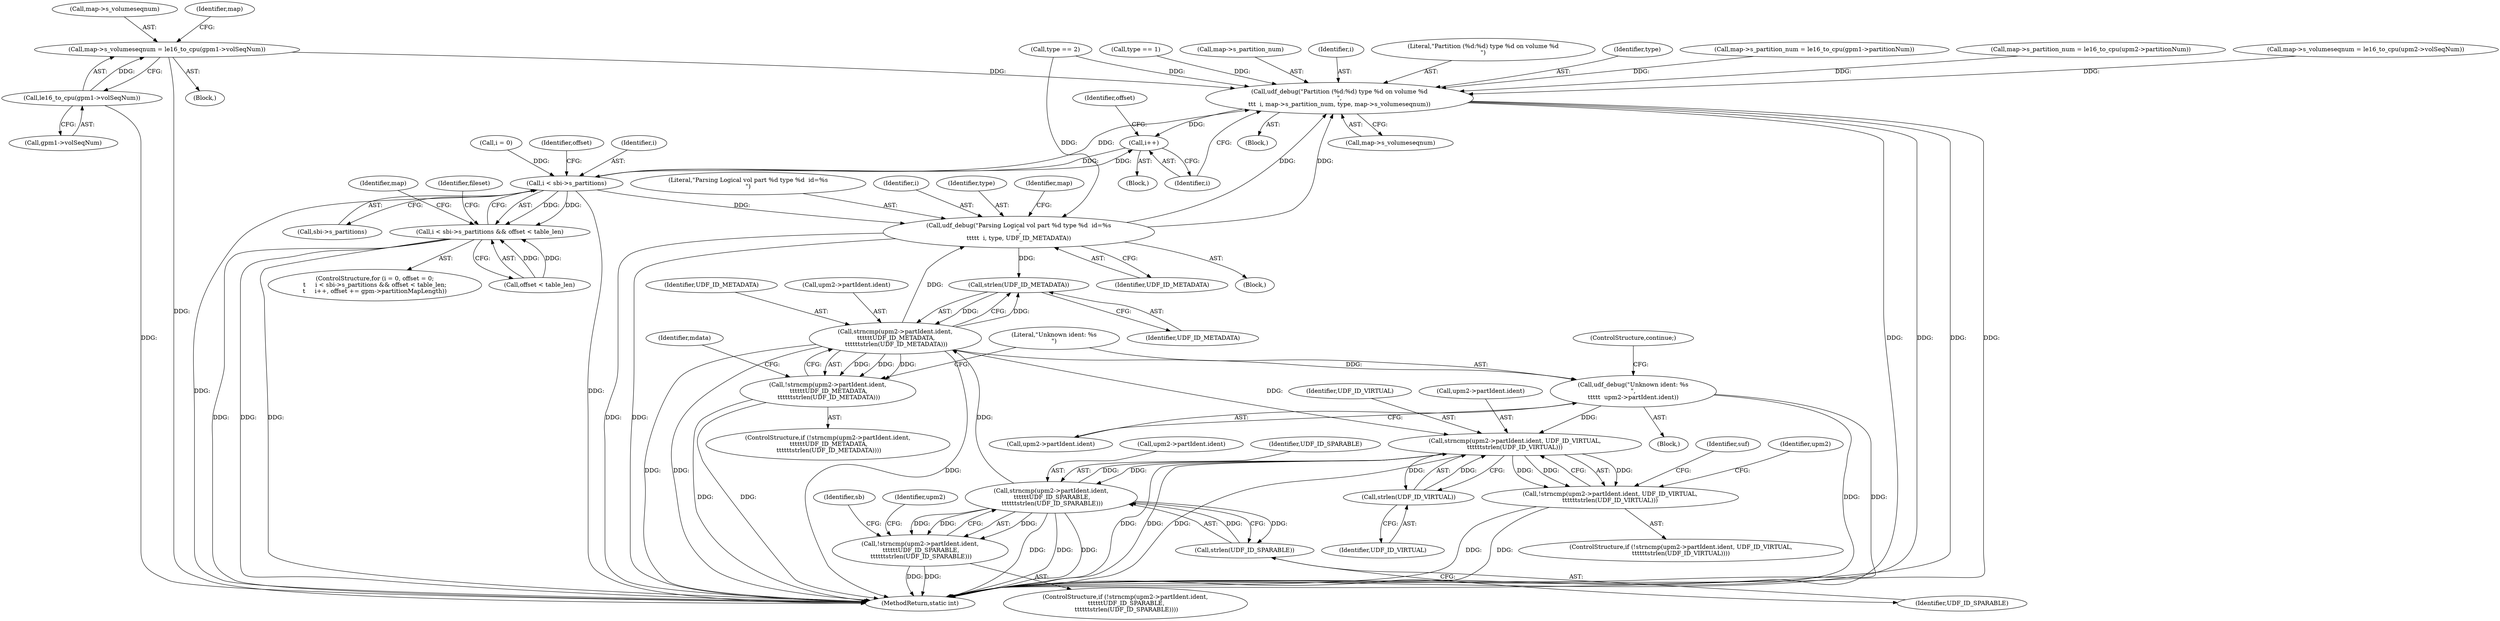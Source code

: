 digraph "0_linux_1df2ae31c724e57be9d7ac00d78db8a5dabdd050@pointer" {
"1000252" [label="(Call,map->s_volumeseqnum = le16_to_cpu(gpm1->volSeqNum))"];
"1000256" [label="(Call,le16_to_cpu(gpm1->volSeqNum))"];
"1000534" [label="(Call,udf_debug(\"Partition (%d:%d) type %d on volume %d\n\",\n\t\t\t  i, map->s_partition_num, type, map->s_volumeseqnum))"];
"1000204" [label="(Call,i++)"];
"1000195" [label="(Call,i < sbi->s_partitions)"];
"1000194" [label="(Call,i < sbi->s_partitions && offset < table_len)"];
"1000393" [label="(Call,udf_debug(\"Parsing Logical vol part %d type %d  id=%s\n\",\n\t\t\t\t\t  i, type, UDF_ID_METADATA))"];
"1000370" [label="(Call,strlen(UDF_ID_METADATA))"];
"1000363" [label="(Call,strncmp(upm2->partIdent.ident,\n \t\t\t\t\t\tUDF_ID_METADATA,\n \t\t\t\t\t\tstrlen(UDF_ID_METADATA)))"];
"1000287" [label="(Call,strncmp(upm2->partIdent.ident, UDF_ID_VIRTUAL,\n\t\t\t\t\t\tstrlen(UDF_ID_VIRTUAL)))"];
"1000286" [label="(Call,!strncmp(upm2->partIdent.ident, UDF_ID_VIRTUAL,\n\t\t\t\t\t\tstrlen(UDF_ID_VIRTUAL)))"];
"1000294" [label="(Call,strlen(UDF_ID_VIRTUAL))"];
"1000340" [label="(Call,strncmp(upm2->partIdent.ident,\n \t\t\t\t\t\tUDF_ID_SPARABLE,\n \t\t\t\t\t\tstrlen(UDF_ID_SPARABLE)))"];
"1000339" [label="(Call,!strncmp(upm2->partIdent.ident,\n \t\t\t\t\t\tUDF_ID_SPARABLE,\n \t\t\t\t\t\tstrlen(UDF_ID_SPARABLE)))"];
"1000347" [label="(Call,strlen(UDF_ID_SPARABLE))"];
"1000362" [label="(Call,!strncmp(upm2->partIdent.ident,\n \t\t\t\t\t\tUDF_ID_METADATA,\n \t\t\t\t\t\tstrlen(UDF_ID_METADATA)))"];
"1000510" [label="(Call,udf_debug(\"Unknown ident: %s\n\",\n\t\t\t\t\t  upm2->partIdent.ident))"];
"1000205" [label="(Identifier,i)"];
"1000201" [label="(Identifier,offset)"];
"1000371" [label="(Identifier,UDF_ID_METADATA)"];
"1000287" [label="(Call,strncmp(upm2->partIdent.ident, UDF_ID_VIRTUAL,\n\t\t\t\t\t\tstrlen(UDF_ID_VIRTUAL)))"];
"1000260" [label="(Call,map->s_partition_num = le16_to_cpu(gpm1->partitionNum))"];
"1000372" [label="(Block,)"];
"1000195" [label="(Call,i < sbi->s_partitions)"];
"1000512" [label="(Call,upm2->partIdent.ident)"];
"1000369" [label="(Identifier,UDF_ID_METADATA)"];
"1000340" [label="(Call,strncmp(upm2->partIdent.ident,\n \t\t\t\t\t\tUDF_ID_SPARABLE,\n \t\t\t\t\t\tstrlen(UDF_ID_SPARABLE)))"];
"1000275" [label="(Call,type == 2)"];
"1000256" [label="(Call,le16_to_cpu(gpm1->volSeqNum))"];
"1000362" [label="(Call,!strncmp(upm2->partIdent.ident,\n \t\t\t\t\t\tUDF_ID_METADATA,\n \t\t\t\t\t\tstrlen(UDF_ID_METADATA)))"];
"1000253" [label="(Call,map->s_volumeseqnum)"];
"1000203" [label="(Block,)"];
"1000196" [label="(Identifier,i)"];
"1000361" [label="(ControlStructure,if (!strncmp(upm2->partIdent.ident,\n \t\t\t\t\t\tUDF_ID_METADATA,\n \t\t\t\t\t\tstrlen(UDF_ID_METADATA))))"];
"1000526" [label="(Call,map->s_partition_num = le16_to_cpu(upm2->partitionNum))"];
"1000294" [label="(Call,strlen(UDF_ID_VIRTUAL))"];
"1000394" [label="(Literal,\"Parsing Logical vol part %d type %d  id=%s\n\")"];
"1000293" [label="(Identifier,UDF_ID_VIRTUAL)"];
"1000395" [label="(Identifier,i)"];
"1000211" [label="(Block,)"];
"1000364" [label="(Call,upm2->partIdent.ident)"];
"1000346" [label="(Identifier,UDF_ID_SPARABLE)"];
"1000397" [label="(Identifier,UDF_ID_METADATA)"];
"1000518" [label="(Call,map->s_volumeseqnum = le16_to_cpu(upm2->volSeqNum))"];
"1000509" [label="(Block,)"];
"1000237" [label="(Call,type == 1)"];
"1000541" [label="(Call,map->s_volumeseqnum)"];
"1000366" [label="(Identifier,upm2)"];
"1000353" [label="(Identifier,sb)"];
"1000257" [label="(Call,gpm1->volSeqNum)"];
"1000510" [label="(Call,udf_debug(\"Unknown ident: %s\n\",\n\t\t\t\t\t  upm2->partIdent.ident))"];
"1000252" [label="(Call,map->s_volumeseqnum = le16_to_cpu(gpm1->volSeqNum))"];
"1000200" [label="(Call,offset < table_len)"];
"1000537" [label="(Call,map->s_partition_num)"];
"1000517" [label="(ControlStructure,continue;)"];
"1000545" [label="(Identifier,fileset)"];
"1000262" [label="(Identifier,map)"];
"1000240" [label="(Block,)"];
"1000590" [label="(MethodReturn,static int)"];
"1000299" [label="(Identifier,suf)"];
"1000536" [label="(Identifier,i)"];
"1000535" [label="(Literal,\"Partition (%d:%d) type %d on volume %d\n\")"];
"1000186" [label="(ControlStructure,for (i = 0, offset = 0;\n\t     i < sbi->s_partitions && offset < table_len;\n\t     i++, offset += gpm->partitionMapLength))"];
"1000348" [label="(Identifier,UDF_ID_SPARABLE)"];
"1000285" [label="(ControlStructure,if (!strncmp(upm2->partIdent.ident, UDF_ID_VIRTUAL,\n\t\t\t\t\t\tstrlen(UDF_ID_VIRTUAL))))"];
"1000288" [label="(Call,upm2->partIdent.ident)"];
"1000204" [label="(Call,i++)"];
"1000295" [label="(Identifier,UDF_ID_VIRTUAL)"];
"1000534" [label="(Call,udf_debug(\"Partition (%d:%d) type %d on volume %d\n\",\n\t\t\t  i, map->s_partition_num, type, map->s_volumeseqnum))"];
"1000363" [label="(Call,strncmp(upm2->partIdent.ident,\n \t\t\t\t\t\tUDF_ID_METADATA,\n \t\t\t\t\t\tstrlen(UDF_ID_METADATA)))"];
"1000396" [label="(Identifier,type)"];
"1000207" [label="(Identifier,offset)"];
"1000341" [label="(Call,upm2->partIdent.ident)"];
"1000540" [label="(Identifier,type)"];
"1000370" [label="(Call,strlen(UDF_ID_METADATA))"];
"1000343" [label="(Identifier,upm2)"];
"1000393" [label="(Call,udf_debug(\"Parsing Logical vol part %d type %d  id=%s\n\",\n\t\t\t\t\t  i, type, UDF_ID_METADATA))"];
"1000194" [label="(Call,i < sbi->s_partitions && offset < table_len)"];
"1000286" [label="(Call,!strncmp(upm2->partIdent.ident, UDF_ID_VIRTUAL,\n\t\t\t\t\t\tstrlen(UDF_ID_VIRTUAL)))"];
"1000375" [label="(Identifier,mdata)"];
"1000400" [label="(Identifier,map)"];
"1000347" [label="(Call,strlen(UDF_ID_SPARABLE))"];
"1000338" [label="(ControlStructure,if (!strncmp(upm2->partIdent.ident,\n \t\t\t\t\t\tUDF_ID_SPARABLE,\n \t\t\t\t\t\tstrlen(UDF_ID_SPARABLE))))"];
"1000511" [label="(Literal,\"Unknown ident: %s\n\")"];
"1000214" [label="(Identifier,map)"];
"1000188" [label="(Call,i = 0)"];
"1000197" [label="(Call,sbi->s_partitions)"];
"1000339" [label="(Call,!strncmp(upm2->partIdent.ident,\n \t\t\t\t\t\tUDF_ID_SPARABLE,\n \t\t\t\t\t\tstrlen(UDF_ID_SPARABLE)))"];
"1000252" -> "1000240"  [label="AST: "];
"1000252" -> "1000256"  [label="CFG: "];
"1000253" -> "1000252"  [label="AST: "];
"1000256" -> "1000252"  [label="AST: "];
"1000262" -> "1000252"  [label="CFG: "];
"1000252" -> "1000590"  [label="DDG: "];
"1000256" -> "1000252"  [label="DDG: "];
"1000252" -> "1000534"  [label="DDG: "];
"1000256" -> "1000257"  [label="CFG: "];
"1000257" -> "1000256"  [label="AST: "];
"1000256" -> "1000590"  [label="DDG: "];
"1000534" -> "1000211"  [label="AST: "];
"1000534" -> "1000541"  [label="CFG: "];
"1000535" -> "1000534"  [label="AST: "];
"1000536" -> "1000534"  [label="AST: "];
"1000537" -> "1000534"  [label="AST: "];
"1000540" -> "1000534"  [label="AST: "];
"1000541" -> "1000534"  [label="AST: "];
"1000205" -> "1000534"  [label="CFG: "];
"1000534" -> "1000590"  [label="DDG: "];
"1000534" -> "1000590"  [label="DDG: "];
"1000534" -> "1000590"  [label="DDG: "];
"1000534" -> "1000590"  [label="DDG: "];
"1000534" -> "1000204"  [label="DDG: "];
"1000195" -> "1000534"  [label="DDG: "];
"1000393" -> "1000534"  [label="DDG: "];
"1000393" -> "1000534"  [label="DDG: "];
"1000526" -> "1000534"  [label="DDG: "];
"1000260" -> "1000534"  [label="DDG: "];
"1000237" -> "1000534"  [label="DDG: "];
"1000275" -> "1000534"  [label="DDG: "];
"1000518" -> "1000534"  [label="DDG: "];
"1000204" -> "1000203"  [label="AST: "];
"1000204" -> "1000205"  [label="CFG: "];
"1000205" -> "1000204"  [label="AST: "];
"1000207" -> "1000204"  [label="CFG: "];
"1000204" -> "1000195"  [label="DDG: "];
"1000195" -> "1000204"  [label="DDG: "];
"1000195" -> "1000194"  [label="AST: "];
"1000195" -> "1000197"  [label="CFG: "];
"1000196" -> "1000195"  [label="AST: "];
"1000197" -> "1000195"  [label="AST: "];
"1000201" -> "1000195"  [label="CFG: "];
"1000194" -> "1000195"  [label="CFG: "];
"1000195" -> "1000590"  [label="DDG: "];
"1000195" -> "1000590"  [label="DDG: "];
"1000195" -> "1000194"  [label="DDG: "];
"1000195" -> "1000194"  [label="DDG: "];
"1000188" -> "1000195"  [label="DDG: "];
"1000195" -> "1000393"  [label="DDG: "];
"1000194" -> "1000186"  [label="AST: "];
"1000194" -> "1000200"  [label="CFG: "];
"1000200" -> "1000194"  [label="AST: "];
"1000214" -> "1000194"  [label="CFG: "];
"1000545" -> "1000194"  [label="CFG: "];
"1000194" -> "1000590"  [label="DDG: "];
"1000194" -> "1000590"  [label="DDG: "];
"1000194" -> "1000590"  [label="DDG: "];
"1000200" -> "1000194"  [label="DDG: "];
"1000200" -> "1000194"  [label="DDG: "];
"1000393" -> "1000372"  [label="AST: "];
"1000393" -> "1000397"  [label="CFG: "];
"1000394" -> "1000393"  [label="AST: "];
"1000395" -> "1000393"  [label="AST: "];
"1000396" -> "1000393"  [label="AST: "];
"1000397" -> "1000393"  [label="AST: "];
"1000400" -> "1000393"  [label="CFG: "];
"1000393" -> "1000590"  [label="DDG: "];
"1000393" -> "1000590"  [label="DDG: "];
"1000393" -> "1000370"  [label="DDG: "];
"1000275" -> "1000393"  [label="DDG: "];
"1000363" -> "1000393"  [label="DDG: "];
"1000370" -> "1000363"  [label="AST: "];
"1000370" -> "1000371"  [label="CFG: "];
"1000371" -> "1000370"  [label="AST: "];
"1000363" -> "1000370"  [label="CFG: "];
"1000370" -> "1000363"  [label="DDG: "];
"1000363" -> "1000370"  [label="DDG: "];
"1000363" -> "1000362"  [label="AST: "];
"1000364" -> "1000363"  [label="AST: "];
"1000369" -> "1000363"  [label="AST: "];
"1000362" -> "1000363"  [label="CFG: "];
"1000363" -> "1000590"  [label="DDG: "];
"1000363" -> "1000590"  [label="DDG: "];
"1000363" -> "1000590"  [label="DDG: "];
"1000363" -> "1000287"  [label="DDG: "];
"1000363" -> "1000362"  [label="DDG: "];
"1000363" -> "1000362"  [label="DDG: "];
"1000363" -> "1000362"  [label="DDG: "];
"1000340" -> "1000363"  [label="DDG: "];
"1000363" -> "1000510"  [label="DDG: "];
"1000287" -> "1000286"  [label="AST: "];
"1000287" -> "1000294"  [label="CFG: "];
"1000288" -> "1000287"  [label="AST: "];
"1000293" -> "1000287"  [label="AST: "];
"1000294" -> "1000287"  [label="AST: "];
"1000286" -> "1000287"  [label="CFG: "];
"1000287" -> "1000590"  [label="DDG: "];
"1000287" -> "1000590"  [label="DDG: "];
"1000287" -> "1000590"  [label="DDG: "];
"1000287" -> "1000286"  [label="DDG: "];
"1000287" -> "1000286"  [label="DDG: "];
"1000287" -> "1000286"  [label="DDG: "];
"1000340" -> "1000287"  [label="DDG: "];
"1000510" -> "1000287"  [label="DDG: "];
"1000294" -> "1000287"  [label="DDG: "];
"1000287" -> "1000294"  [label="DDG: "];
"1000287" -> "1000340"  [label="DDG: "];
"1000286" -> "1000285"  [label="AST: "];
"1000299" -> "1000286"  [label="CFG: "];
"1000343" -> "1000286"  [label="CFG: "];
"1000286" -> "1000590"  [label="DDG: "];
"1000286" -> "1000590"  [label="DDG: "];
"1000294" -> "1000295"  [label="CFG: "];
"1000295" -> "1000294"  [label="AST: "];
"1000340" -> "1000339"  [label="AST: "];
"1000340" -> "1000347"  [label="CFG: "];
"1000341" -> "1000340"  [label="AST: "];
"1000346" -> "1000340"  [label="AST: "];
"1000347" -> "1000340"  [label="AST: "];
"1000339" -> "1000340"  [label="CFG: "];
"1000340" -> "1000590"  [label="DDG: "];
"1000340" -> "1000590"  [label="DDG: "];
"1000340" -> "1000590"  [label="DDG: "];
"1000340" -> "1000339"  [label="DDG: "];
"1000340" -> "1000339"  [label="DDG: "];
"1000340" -> "1000339"  [label="DDG: "];
"1000347" -> "1000340"  [label="DDG: "];
"1000340" -> "1000347"  [label="DDG: "];
"1000339" -> "1000338"  [label="AST: "];
"1000353" -> "1000339"  [label="CFG: "];
"1000366" -> "1000339"  [label="CFG: "];
"1000339" -> "1000590"  [label="DDG: "];
"1000339" -> "1000590"  [label="DDG: "];
"1000347" -> "1000348"  [label="CFG: "];
"1000348" -> "1000347"  [label="AST: "];
"1000362" -> "1000361"  [label="AST: "];
"1000375" -> "1000362"  [label="CFG: "];
"1000511" -> "1000362"  [label="CFG: "];
"1000362" -> "1000590"  [label="DDG: "];
"1000362" -> "1000590"  [label="DDG: "];
"1000510" -> "1000509"  [label="AST: "];
"1000510" -> "1000512"  [label="CFG: "];
"1000511" -> "1000510"  [label="AST: "];
"1000512" -> "1000510"  [label="AST: "];
"1000517" -> "1000510"  [label="CFG: "];
"1000510" -> "1000590"  [label="DDG: "];
"1000510" -> "1000590"  [label="DDG: "];
}
